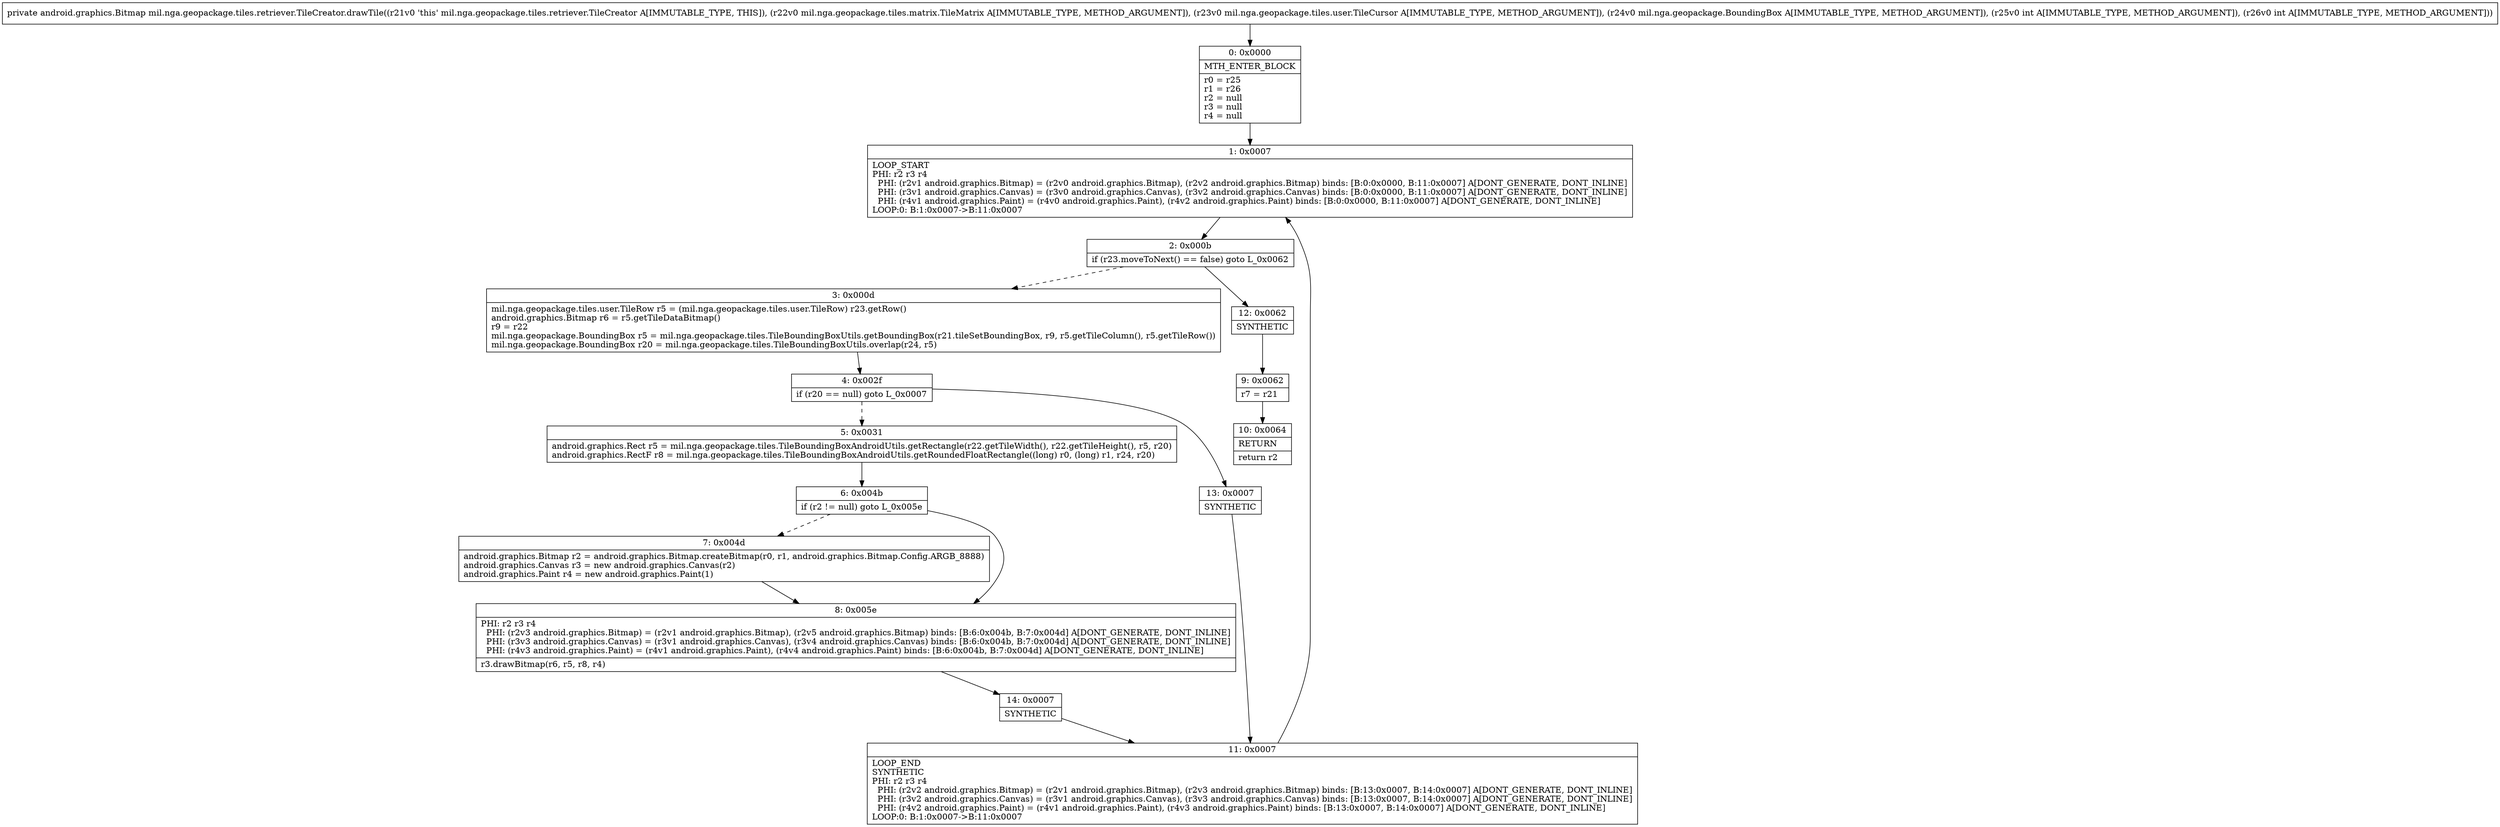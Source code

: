 digraph "CFG formil.nga.geopackage.tiles.retriever.TileCreator.drawTile(Lmil\/nga\/geopackage\/tiles\/matrix\/TileMatrix;Lmil\/nga\/geopackage\/tiles\/user\/TileCursor;Lmil\/nga\/geopackage\/BoundingBox;II)Landroid\/graphics\/Bitmap;" {
Node_0 [shape=record,label="{0\:\ 0x0000|MTH_ENTER_BLOCK\l|r0 = r25\lr1 = r26\lr2 = null\lr3 = null\lr4 = null\l}"];
Node_1 [shape=record,label="{1\:\ 0x0007|LOOP_START\lPHI: r2 r3 r4 \l  PHI: (r2v1 android.graphics.Bitmap) = (r2v0 android.graphics.Bitmap), (r2v2 android.graphics.Bitmap) binds: [B:0:0x0000, B:11:0x0007] A[DONT_GENERATE, DONT_INLINE]\l  PHI: (r3v1 android.graphics.Canvas) = (r3v0 android.graphics.Canvas), (r3v2 android.graphics.Canvas) binds: [B:0:0x0000, B:11:0x0007] A[DONT_GENERATE, DONT_INLINE]\l  PHI: (r4v1 android.graphics.Paint) = (r4v0 android.graphics.Paint), (r4v2 android.graphics.Paint) binds: [B:0:0x0000, B:11:0x0007] A[DONT_GENERATE, DONT_INLINE]\lLOOP:0: B:1:0x0007\-\>B:11:0x0007\l}"];
Node_2 [shape=record,label="{2\:\ 0x000b|if (r23.moveToNext() == false) goto L_0x0062\l}"];
Node_3 [shape=record,label="{3\:\ 0x000d|mil.nga.geopackage.tiles.user.TileRow r5 = (mil.nga.geopackage.tiles.user.TileRow) r23.getRow()\landroid.graphics.Bitmap r6 = r5.getTileDataBitmap()\lr9 = r22\lmil.nga.geopackage.BoundingBox r5 = mil.nga.geopackage.tiles.TileBoundingBoxUtils.getBoundingBox(r21.tileSetBoundingBox, r9, r5.getTileColumn(), r5.getTileRow())\lmil.nga.geopackage.BoundingBox r20 = mil.nga.geopackage.tiles.TileBoundingBoxUtils.overlap(r24, r5)\l}"];
Node_4 [shape=record,label="{4\:\ 0x002f|if (r20 == null) goto L_0x0007\l}"];
Node_5 [shape=record,label="{5\:\ 0x0031|android.graphics.Rect r5 = mil.nga.geopackage.tiles.TileBoundingBoxAndroidUtils.getRectangle(r22.getTileWidth(), r22.getTileHeight(), r5, r20)\landroid.graphics.RectF r8 = mil.nga.geopackage.tiles.TileBoundingBoxAndroidUtils.getRoundedFloatRectangle((long) r0, (long) r1, r24, r20)\l}"];
Node_6 [shape=record,label="{6\:\ 0x004b|if (r2 != null) goto L_0x005e\l}"];
Node_7 [shape=record,label="{7\:\ 0x004d|android.graphics.Bitmap r2 = android.graphics.Bitmap.createBitmap(r0, r1, android.graphics.Bitmap.Config.ARGB_8888)\landroid.graphics.Canvas r3 = new android.graphics.Canvas(r2)\landroid.graphics.Paint r4 = new android.graphics.Paint(1)\l}"];
Node_8 [shape=record,label="{8\:\ 0x005e|PHI: r2 r3 r4 \l  PHI: (r2v3 android.graphics.Bitmap) = (r2v1 android.graphics.Bitmap), (r2v5 android.graphics.Bitmap) binds: [B:6:0x004b, B:7:0x004d] A[DONT_GENERATE, DONT_INLINE]\l  PHI: (r3v3 android.graphics.Canvas) = (r3v1 android.graphics.Canvas), (r3v4 android.graphics.Canvas) binds: [B:6:0x004b, B:7:0x004d] A[DONT_GENERATE, DONT_INLINE]\l  PHI: (r4v3 android.graphics.Paint) = (r4v1 android.graphics.Paint), (r4v4 android.graphics.Paint) binds: [B:6:0x004b, B:7:0x004d] A[DONT_GENERATE, DONT_INLINE]\l|r3.drawBitmap(r6, r5, r8, r4)\l}"];
Node_9 [shape=record,label="{9\:\ 0x0062|r7 = r21\l}"];
Node_10 [shape=record,label="{10\:\ 0x0064|RETURN\l|return r2\l}"];
Node_11 [shape=record,label="{11\:\ 0x0007|LOOP_END\lSYNTHETIC\lPHI: r2 r3 r4 \l  PHI: (r2v2 android.graphics.Bitmap) = (r2v1 android.graphics.Bitmap), (r2v3 android.graphics.Bitmap) binds: [B:13:0x0007, B:14:0x0007] A[DONT_GENERATE, DONT_INLINE]\l  PHI: (r3v2 android.graphics.Canvas) = (r3v1 android.graphics.Canvas), (r3v3 android.graphics.Canvas) binds: [B:13:0x0007, B:14:0x0007] A[DONT_GENERATE, DONT_INLINE]\l  PHI: (r4v2 android.graphics.Paint) = (r4v1 android.graphics.Paint), (r4v3 android.graphics.Paint) binds: [B:13:0x0007, B:14:0x0007] A[DONT_GENERATE, DONT_INLINE]\lLOOP:0: B:1:0x0007\-\>B:11:0x0007\l}"];
Node_12 [shape=record,label="{12\:\ 0x0062|SYNTHETIC\l}"];
Node_13 [shape=record,label="{13\:\ 0x0007|SYNTHETIC\l}"];
Node_14 [shape=record,label="{14\:\ 0x0007|SYNTHETIC\l}"];
MethodNode[shape=record,label="{private android.graphics.Bitmap mil.nga.geopackage.tiles.retriever.TileCreator.drawTile((r21v0 'this' mil.nga.geopackage.tiles.retriever.TileCreator A[IMMUTABLE_TYPE, THIS]), (r22v0 mil.nga.geopackage.tiles.matrix.TileMatrix A[IMMUTABLE_TYPE, METHOD_ARGUMENT]), (r23v0 mil.nga.geopackage.tiles.user.TileCursor A[IMMUTABLE_TYPE, METHOD_ARGUMENT]), (r24v0 mil.nga.geopackage.BoundingBox A[IMMUTABLE_TYPE, METHOD_ARGUMENT]), (r25v0 int A[IMMUTABLE_TYPE, METHOD_ARGUMENT]), (r26v0 int A[IMMUTABLE_TYPE, METHOD_ARGUMENT])) }"];
MethodNode -> Node_0;
Node_0 -> Node_1;
Node_1 -> Node_2;
Node_2 -> Node_3[style=dashed];
Node_2 -> Node_12;
Node_3 -> Node_4;
Node_4 -> Node_5[style=dashed];
Node_4 -> Node_13;
Node_5 -> Node_6;
Node_6 -> Node_7[style=dashed];
Node_6 -> Node_8;
Node_7 -> Node_8;
Node_8 -> Node_14;
Node_9 -> Node_10;
Node_11 -> Node_1;
Node_12 -> Node_9;
Node_13 -> Node_11;
Node_14 -> Node_11;
}

